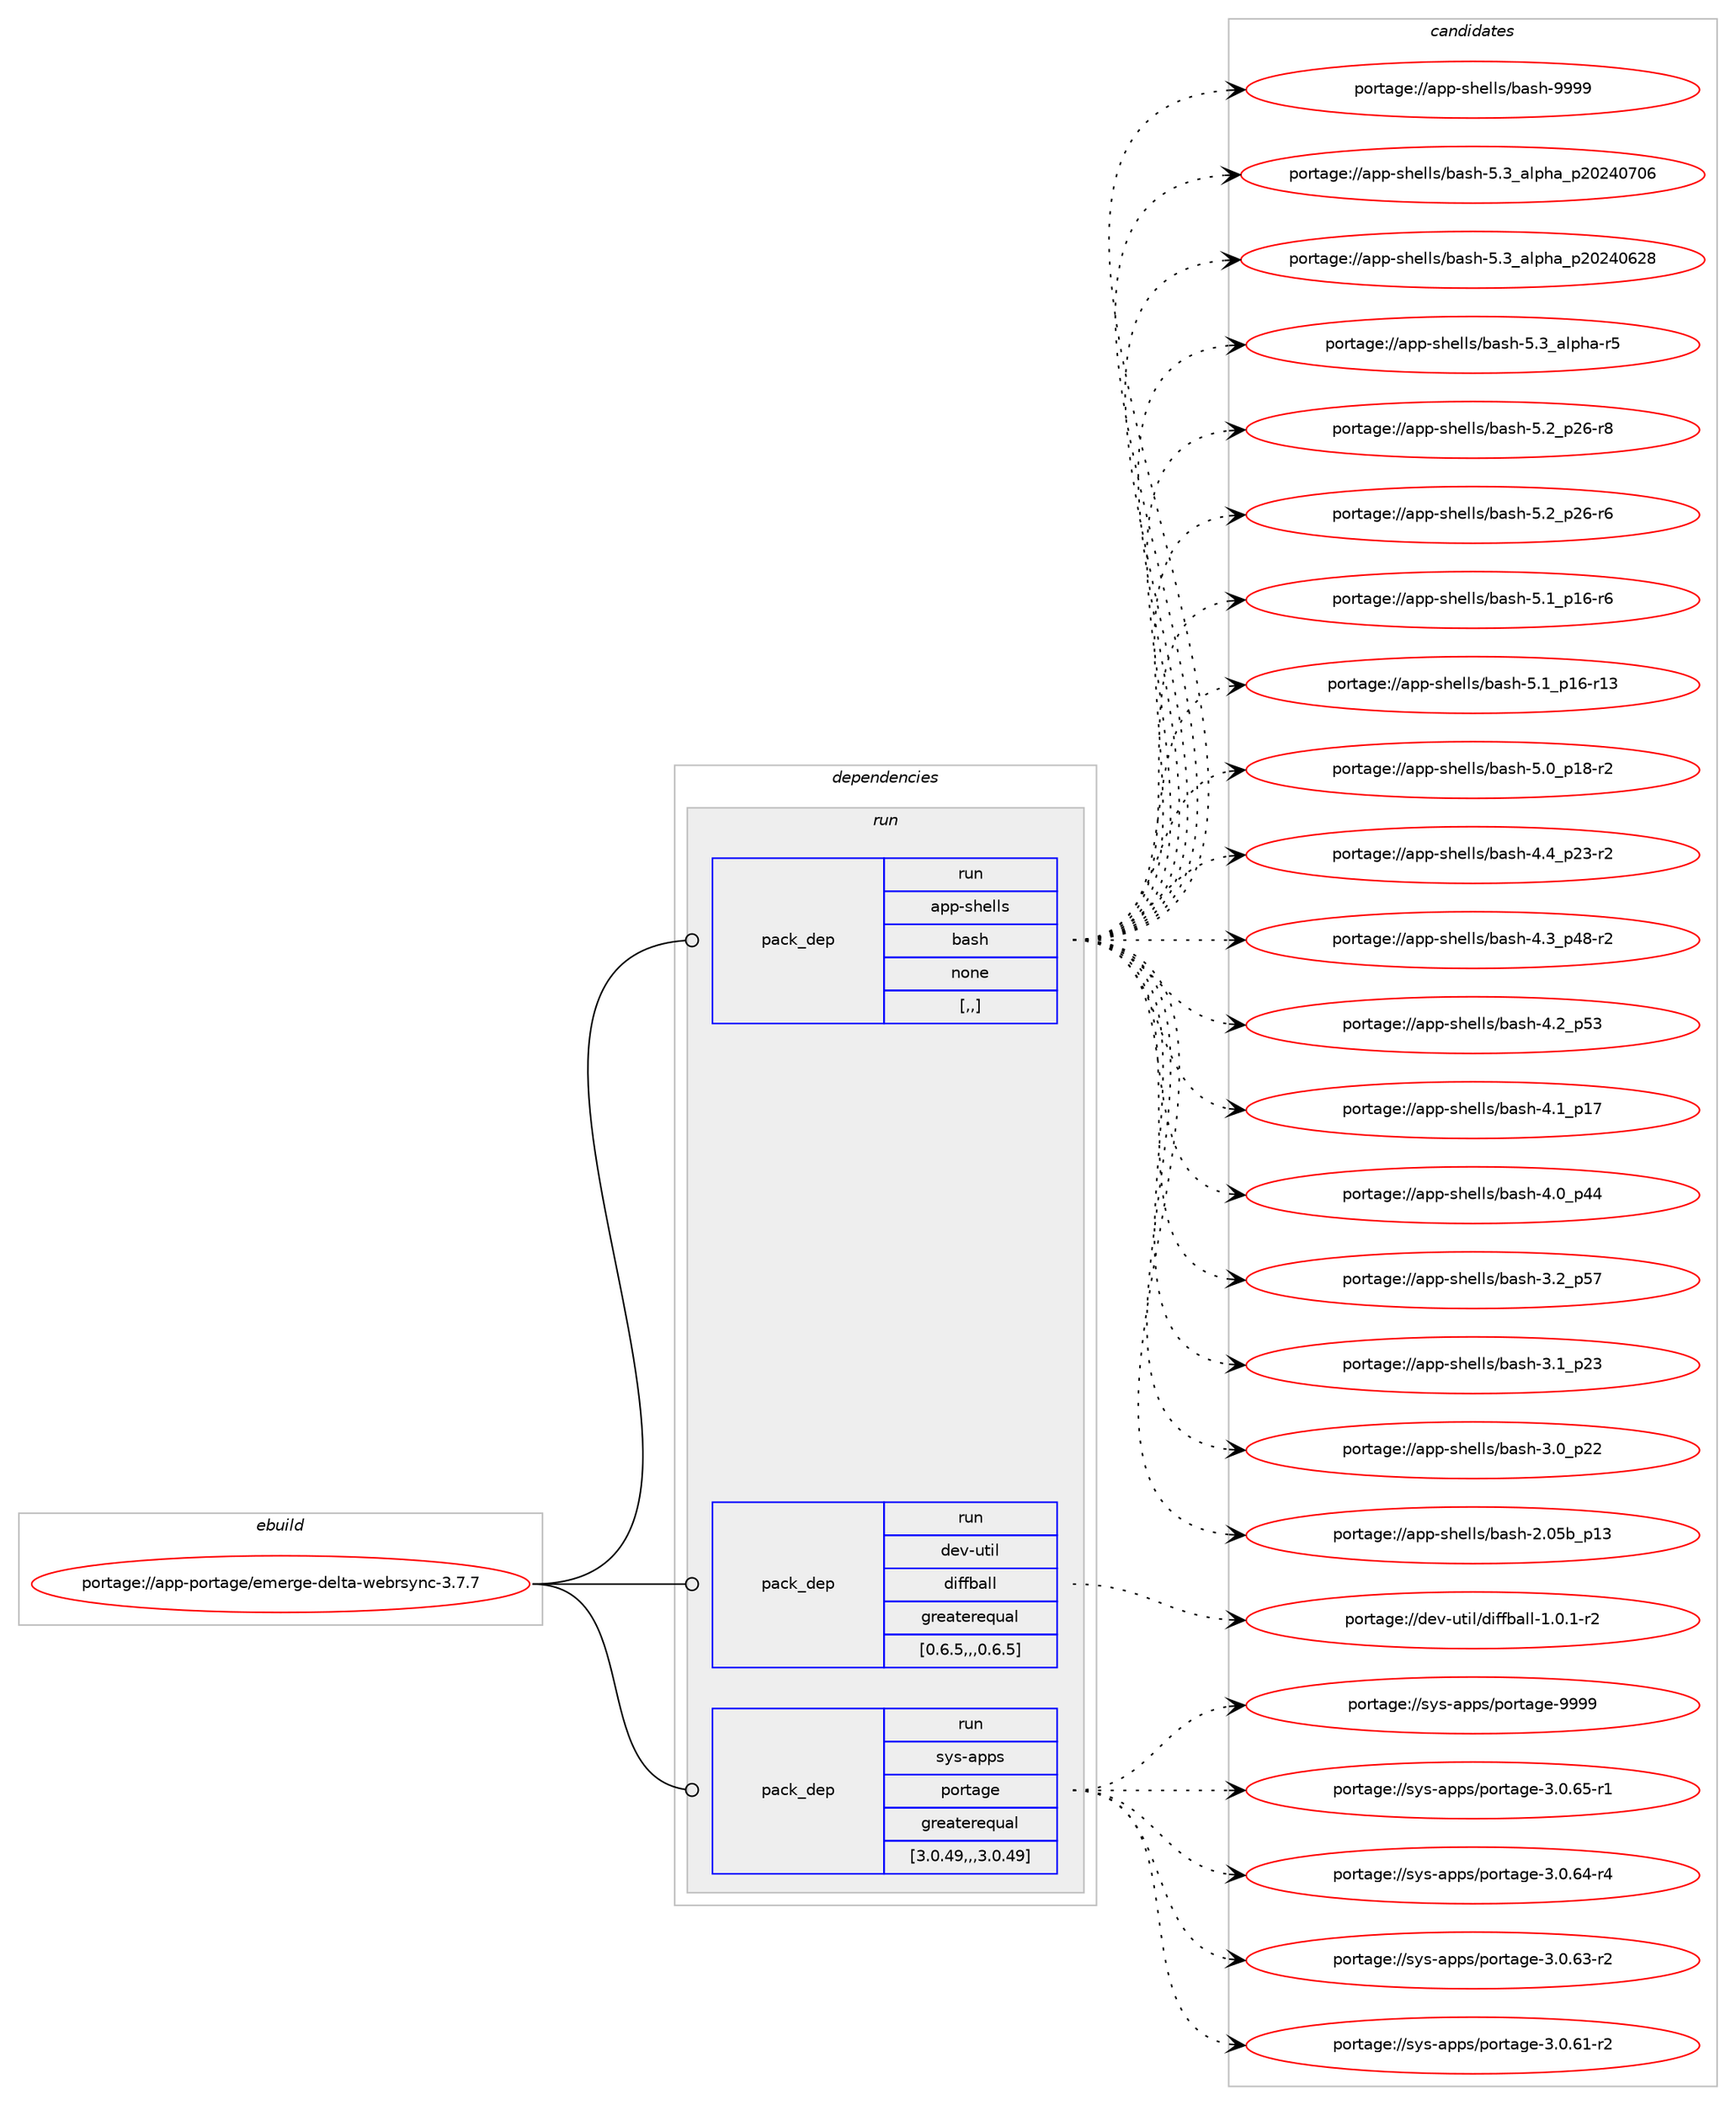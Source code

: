 digraph prolog {

# *************
# Graph options
# *************

newrank=true;
concentrate=true;
compound=true;
graph [rankdir=LR,fontname=Helvetica,fontsize=10,ranksep=1.5];#, ranksep=2.5, nodesep=0.2];
edge  [arrowhead=vee];
node  [fontname=Helvetica,fontsize=10];

# **********
# The ebuild
# **********

subgraph cluster_leftcol {
color=gray;
rank=same;
label=<<i>ebuild</i>>;
id [label="portage://app-portage/emerge-delta-webrsync-3.7.7", color=red, width=4, href="../app-portage/emerge-delta-webrsync-3.7.7.svg"];
}

# ****************
# The dependencies
# ****************

subgraph cluster_midcol {
color=gray;
label=<<i>dependencies</i>>;
subgraph cluster_compile {
fillcolor="#eeeeee";
style=filled;
label=<<i>compile</i>>;
}
subgraph cluster_compileandrun {
fillcolor="#eeeeee";
style=filled;
label=<<i>compile and run</i>>;
}
subgraph cluster_run {
fillcolor="#eeeeee";
style=filled;
label=<<i>run</i>>;
subgraph pack35626 {
dependency50023 [label=<<TABLE BORDER="0" CELLBORDER="1" CELLSPACING="0" CELLPADDING="4" WIDTH="220"><TR><TD ROWSPAN="6" CELLPADDING="30">pack_dep</TD></TR><TR><TD WIDTH="110">run</TD></TR><TR><TD>app-shells</TD></TR><TR><TD>bash</TD></TR><TR><TD>none</TD></TR><TR><TD>[,,]</TD></TR></TABLE>>, shape=none, color=blue];
}
id:e -> dependency50023:w [weight=20,style="solid",arrowhead="odot"];
subgraph pack35627 {
dependency50024 [label=<<TABLE BORDER="0" CELLBORDER="1" CELLSPACING="0" CELLPADDING="4" WIDTH="220"><TR><TD ROWSPAN="6" CELLPADDING="30">pack_dep</TD></TR><TR><TD WIDTH="110">run</TD></TR><TR><TD>dev-util</TD></TR><TR><TD>diffball</TD></TR><TR><TD>greaterequal</TD></TR><TR><TD>[0.6.5,,,0.6.5]</TD></TR></TABLE>>, shape=none, color=blue];
}
id:e -> dependency50024:w [weight=20,style="solid",arrowhead="odot"];
subgraph pack35628 {
dependency50025 [label=<<TABLE BORDER="0" CELLBORDER="1" CELLSPACING="0" CELLPADDING="4" WIDTH="220"><TR><TD ROWSPAN="6" CELLPADDING="30">pack_dep</TD></TR><TR><TD WIDTH="110">run</TD></TR><TR><TD>sys-apps</TD></TR><TR><TD>portage</TD></TR><TR><TD>greaterequal</TD></TR><TR><TD>[3.0.49,,,3.0.49]</TD></TR></TABLE>>, shape=none, color=blue];
}
id:e -> dependency50025:w [weight=20,style="solid",arrowhead="odot"];
}
}

# **************
# The candidates
# **************

subgraph cluster_choices {
rank=same;
color=gray;
label=<<i>candidates</i>>;

subgraph choice35626 {
color=black;
nodesep=1;
choice97112112451151041011081081154798971151044557575757 [label="portage://app-shells/bash-9999", color=red, width=4,href="../app-shells/bash-9999.svg"];
choice971121124511510410110810811547989711510445534651959710811210497951125048505248554854 [label="portage://app-shells/bash-5.3_alpha_p20240706", color=red, width=4,href="../app-shells/bash-5.3_alpha_p20240706.svg"];
choice971121124511510410110810811547989711510445534651959710811210497951125048505248545056 [label="portage://app-shells/bash-5.3_alpha_p20240628", color=red, width=4,href="../app-shells/bash-5.3_alpha_p20240628.svg"];
choice9711211245115104101108108115479897115104455346519597108112104974511453 [label="portage://app-shells/bash-5.3_alpha-r5", color=red, width=4,href="../app-shells/bash-5.3_alpha-r5.svg"];
choice9711211245115104101108108115479897115104455346509511250544511456 [label="portage://app-shells/bash-5.2_p26-r8", color=red, width=4,href="../app-shells/bash-5.2_p26-r8.svg"];
choice9711211245115104101108108115479897115104455346509511250544511454 [label="portage://app-shells/bash-5.2_p26-r6", color=red, width=4,href="../app-shells/bash-5.2_p26-r6.svg"];
choice9711211245115104101108108115479897115104455346499511249544511454 [label="portage://app-shells/bash-5.1_p16-r6", color=red, width=4,href="../app-shells/bash-5.1_p16-r6.svg"];
choice971121124511510410110810811547989711510445534649951124954451144951 [label="portage://app-shells/bash-5.1_p16-r13", color=red, width=4,href="../app-shells/bash-5.1_p16-r13.svg"];
choice9711211245115104101108108115479897115104455346489511249564511450 [label="portage://app-shells/bash-5.0_p18-r2", color=red, width=4,href="../app-shells/bash-5.0_p18-r2.svg"];
choice9711211245115104101108108115479897115104455246529511250514511450 [label="portage://app-shells/bash-4.4_p23-r2", color=red, width=4,href="../app-shells/bash-4.4_p23-r2.svg"];
choice9711211245115104101108108115479897115104455246519511252564511450 [label="portage://app-shells/bash-4.3_p48-r2", color=red, width=4,href="../app-shells/bash-4.3_p48-r2.svg"];
choice971121124511510410110810811547989711510445524650951125351 [label="portage://app-shells/bash-4.2_p53", color=red, width=4,href="../app-shells/bash-4.2_p53.svg"];
choice971121124511510410110810811547989711510445524649951124955 [label="portage://app-shells/bash-4.1_p17", color=red, width=4,href="../app-shells/bash-4.1_p17.svg"];
choice971121124511510410110810811547989711510445524648951125252 [label="portage://app-shells/bash-4.0_p44", color=red, width=4,href="../app-shells/bash-4.0_p44.svg"];
choice971121124511510410110810811547989711510445514650951125355 [label="portage://app-shells/bash-3.2_p57", color=red, width=4,href="../app-shells/bash-3.2_p57.svg"];
choice971121124511510410110810811547989711510445514649951125051 [label="portage://app-shells/bash-3.1_p23", color=red, width=4,href="../app-shells/bash-3.1_p23.svg"];
choice971121124511510410110810811547989711510445514648951125050 [label="portage://app-shells/bash-3.0_p22", color=red, width=4,href="../app-shells/bash-3.0_p22.svg"];
choice9711211245115104101108108115479897115104455046485398951124951 [label="portage://app-shells/bash-2.05b_p13", color=red, width=4,href="../app-shells/bash-2.05b_p13.svg"];
dependency50023:e -> choice97112112451151041011081081154798971151044557575757:w [style=dotted,weight="100"];
dependency50023:e -> choice971121124511510410110810811547989711510445534651959710811210497951125048505248554854:w [style=dotted,weight="100"];
dependency50023:e -> choice971121124511510410110810811547989711510445534651959710811210497951125048505248545056:w [style=dotted,weight="100"];
dependency50023:e -> choice9711211245115104101108108115479897115104455346519597108112104974511453:w [style=dotted,weight="100"];
dependency50023:e -> choice9711211245115104101108108115479897115104455346509511250544511456:w [style=dotted,weight="100"];
dependency50023:e -> choice9711211245115104101108108115479897115104455346509511250544511454:w [style=dotted,weight="100"];
dependency50023:e -> choice9711211245115104101108108115479897115104455346499511249544511454:w [style=dotted,weight="100"];
dependency50023:e -> choice971121124511510410110810811547989711510445534649951124954451144951:w [style=dotted,weight="100"];
dependency50023:e -> choice9711211245115104101108108115479897115104455346489511249564511450:w [style=dotted,weight="100"];
dependency50023:e -> choice9711211245115104101108108115479897115104455246529511250514511450:w [style=dotted,weight="100"];
dependency50023:e -> choice9711211245115104101108108115479897115104455246519511252564511450:w [style=dotted,weight="100"];
dependency50023:e -> choice971121124511510410110810811547989711510445524650951125351:w [style=dotted,weight="100"];
dependency50023:e -> choice971121124511510410110810811547989711510445524649951124955:w [style=dotted,weight="100"];
dependency50023:e -> choice971121124511510410110810811547989711510445524648951125252:w [style=dotted,weight="100"];
dependency50023:e -> choice971121124511510410110810811547989711510445514650951125355:w [style=dotted,weight="100"];
dependency50023:e -> choice971121124511510410110810811547989711510445514649951125051:w [style=dotted,weight="100"];
dependency50023:e -> choice971121124511510410110810811547989711510445514648951125050:w [style=dotted,weight="100"];
dependency50023:e -> choice9711211245115104101108108115479897115104455046485398951124951:w [style=dotted,weight="100"];
}
subgraph choice35627 {
color=black;
nodesep=1;
choice100101118451171161051084710010510210298971081084549464846494511450 [label="portage://dev-util/diffball-1.0.1-r2", color=red, width=4,href="../dev-util/diffball-1.0.1-r2.svg"];
dependency50024:e -> choice100101118451171161051084710010510210298971081084549464846494511450:w [style=dotted,weight="100"];
}
subgraph choice35628 {
color=black;
nodesep=1;
choice115121115459711211211547112111114116971031014557575757 [label="portage://sys-apps/portage-9999", color=red, width=4,href="../sys-apps/portage-9999.svg"];
choice11512111545971121121154711211111411697103101455146484654534511449 [label="portage://sys-apps/portage-3.0.65-r1", color=red, width=4,href="../sys-apps/portage-3.0.65-r1.svg"];
choice11512111545971121121154711211111411697103101455146484654524511452 [label="portage://sys-apps/portage-3.0.64-r4", color=red, width=4,href="../sys-apps/portage-3.0.64-r4.svg"];
choice11512111545971121121154711211111411697103101455146484654514511450 [label="portage://sys-apps/portage-3.0.63-r2", color=red, width=4,href="../sys-apps/portage-3.0.63-r2.svg"];
choice11512111545971121121154711211111411697103101455146484654494511450 [label="portage://sys-apps/portage-3.0.61-r2", color=red, width=4,href="../sys-apps/portage-3.0.61-r2.svg"];
dependency50025:e -> choice115121115459711211211547112111114116971031014557575757:w [style=dotted,weight="100"];
dependency50025:e -> choice11512111545971121121154711211111411697103101455146484654534511449:w [style=dotted,weight="100"];
dependency50025:e -> choice11512111545971121121154711211111411697103101455146484654524511452:w [style=dotted,weight="100"];
dependency50025:e -> choice11512111545971121121154711211111411697103101455146484654514511450:w [style=dotted,weight="100"];
dependency50025:e -> choice11512111545971121121154711211111411697103101455146484654494511450:w [style=dotted,weight="100"];
}
}

}

